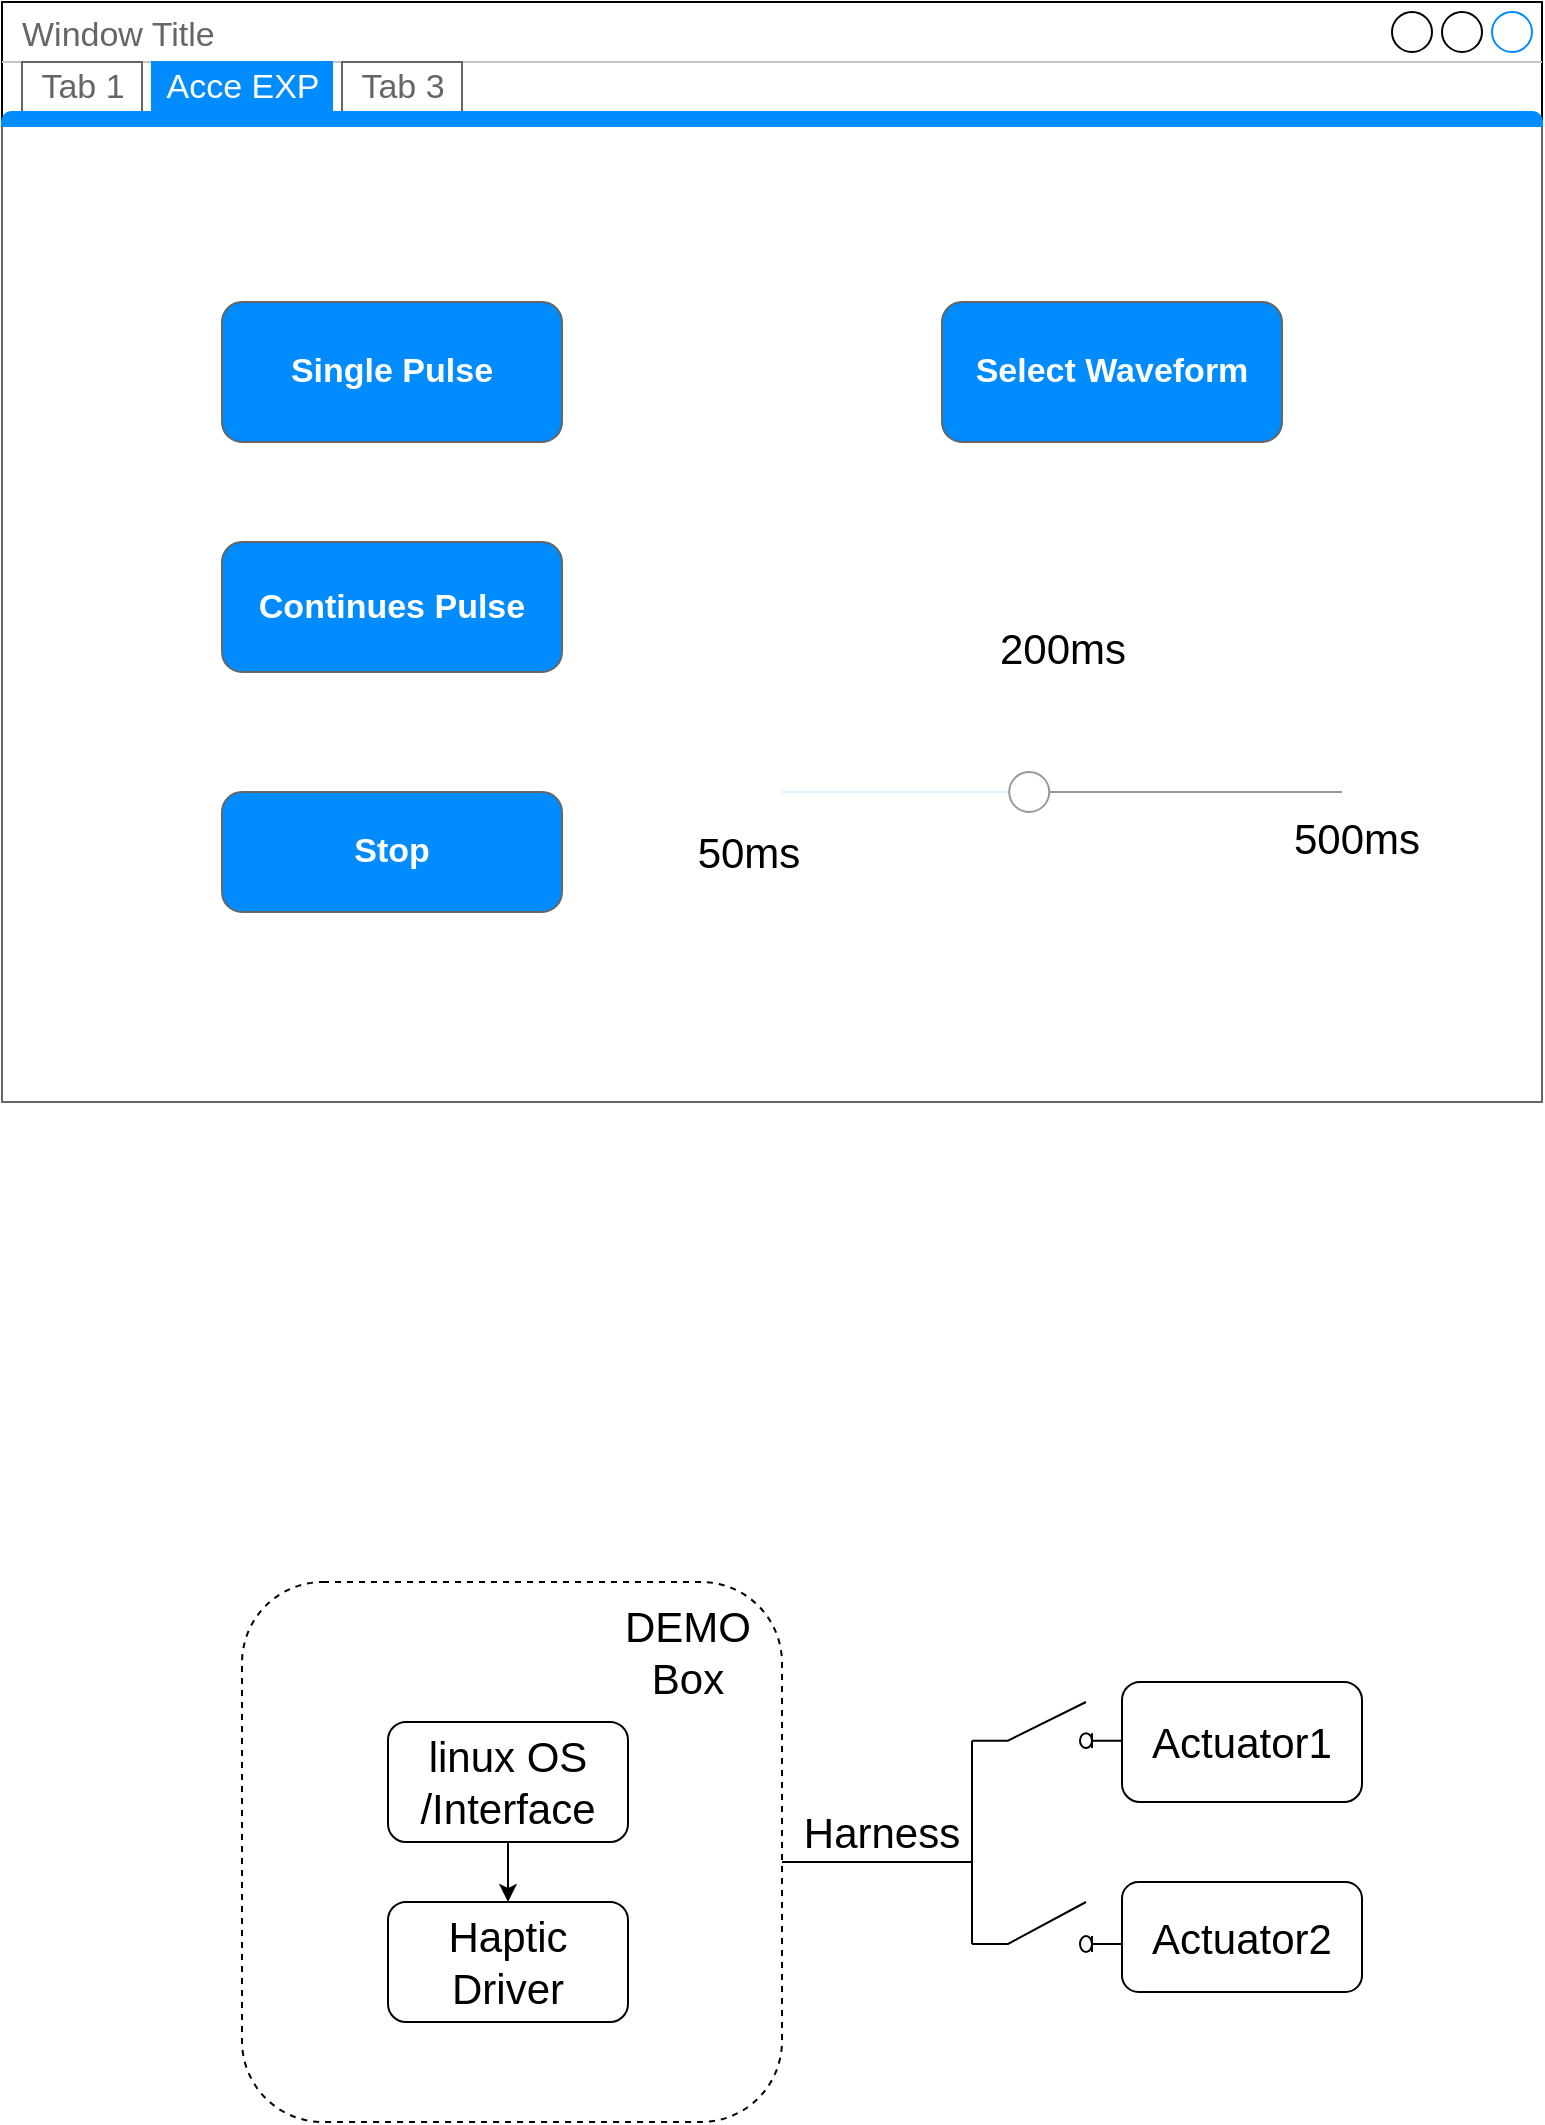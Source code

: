 <mxfile version="20.3.6" type="github">
  <diagram name="Page-1" id="f1b7ffb7-ca1e-a977-7cf5-a751b3c06c05">
    <mxGraphModel dx="981" dy="1655" grid="1" gridSize="10" guides="1" tooltips="1" connect="1" arrows="1" fold="1" page="1" pageScale="1" pageWidth="826" pageHeight="1169" background="none" math="0" shadow="0">
      <root>
        <mxCell id="0" />
        <mxCell id="1" parent="0" />
        <mxCell id="OzMhM7lSO2n6kDQg1XAX-23" value="" style="rounded=1;whiteSpace=wrap;html=1;fontSize=21;dashed=1;" vertex="1" parent="1">
          <mxGeometry x="160" y="610" width="270" height="270" as="geometry" />
        </mxCell>
        <mxCell id="mqJjcbdvvd5civ246C5x-61" value="Window Title" style="strokeWidth=1;shadow=0;dashed=0;align=center;html=1;shape=mxgraph.mockup.containers.window;align=left;verticalAlign=top;spacingLeft=8;strokeColor2=#008cff;strokeColor3=#c4c4c4;fontColor=#666666;mainText=;fontSize=17;labelBackgroundColor=none;" parent="1" vertex="1">
          <mxGeometry x="40" y="-180" width="770" height="550" as="geometry" />
        </mxCell>
        <mxCell id="mqJjcbdvvd5civ246C5x-62" value="" style="strokeWidth=1;shadow=0;dashed=0;align=center;html=1;shape=mxgraph.mockup.containers.marginRect2;rectMarginTop=32;strokeColor=#666666;gradientColor=none;" parent="1" vertex="1">
          <mxGeometry x="40" y="-150" width="770" height="520" as="geometry" />
        </mxCell>
        <mxCell id="mqJjcbdvvd5civ246C5x-63" value="Tab 1" style="strokeColor=inherit;fillColor=inherit;gradientColor=inherit;strokeWidth=1;shadow=0;dashed=0;align=center;html=1;shape=mxgraph.mockup.containers.rrect;rSize=0;fontSize=17;fontColor=#666666;gradientColor=none;" parent="mqJjcbdvvd5civ246C5x-62" vertex="1">
          <mxGeometry width="60" height="25" relative="1" as="geometry">
            <mxPoint x="10" as="offset" />
          </mxGeometry>
        </mxCell>
        <mxCell id="mqJjcbdvvd5civ246C5x-64" value="Acce EXP" style="strokeWidth=1;shadow=0;dashed=0;align=center;html=1;shape=mxgraph.mockup.containers.rrect;rSize=0;fontSize=17;fontColor=#ffffff;strokeColor=#008cff;fillColor=#008cff;" parent="mqJjcbdvvd5civ246C5x-62" vertex="1">
          <mxGeometry width="90" height="25" relative="1" as="geometry">
            <mxPoint x="75" as="offset" />
          </mxGeometry>
        </mxCell>
        <mxCell id="mqJjcbdvvd5civ246C5x-65" value="Tab 3" style="strokeColor=inherit;fillColor=inherit;gradientColor=inherit;strokeWidth=1;shadow=0;dashed=0;align=center;html=1;shape=mxgraph.mockup.containers.rrect;rSize=0;fontSize=17;fontColor=#666666;gradientColor=none;" parent="mqJjcbdvvd5civ246C5x-62" vertex="1">
          <mxGeometry width="60" height="25" relative="1" as="geometry">
            <mxPoint x="170" as="offset" />
          </mxGeometry>
        </mxCell>
        <mxCell id="mqJjcbdvvd5civ246C5x-66" value="" style="strokeWidth=1;shadow=0;dashed=0;align=center;html=1;shape=mxgraph.mockup.containers.topButton;rSize=5;strokeColor=#008cff;fillColor=#008cff;gradientColor=none;resizeWidth=1;movable=0;deletable=1;" parent="mqJjcbdvvd5civ246C5x-62" vertex="1">
          <mxGeometry width="770" height="7" relative="1" as="geometry">
            <mxPoint y="25" as="offset" />
          </mxGeometry>
        </mxCell>
        <mxCell id="mqJjcbdvvd5civ246C5x-77" value="Select Waveform" style="strokeWidth=1;shadow=0;dashed=0;align=center;html=1;shape=mxgraph.mockup.buttons.button;strokeColor=#666666;fontColor=#ffffff;mainText=;buttonStyle=round;fontSize=17;fontStyle=1;fillColor=#008cff;whiteSpace=wrap;" parent="mqJjcbdvvd5civ246C5x-62" vertex="1">
          <mxGeometry x="470" y="120" width="170" height="70" as="geometry" />
        </mxCell>
        <mxCell id="OzMhM7lSO2n6kDQg1XAX-1" value="Single Pulse" style="strokeWidth=1;shadow=0;dashed=0;align=center;html=1;shape=mxgraph.mockup.buttons.button;strokeColor=#666666;fontColor=#ffffff;mainText=;buttonStyle=round;fontSize=17;fontStyle=1;fillColor=#008cff;whiteSpace=wrap;" vertex="1" parent="mqJjcbdvvd5civ246C5x-62">
          <mxGeometry x="110" y="120" width="170" height="70" as="geometry" />
        </mxCell>
        <mxCell id="OzMhM7lSO2n6kDQg1XAX-2" value="Continues Pulse" style="strokeWidth=1;shadow=0;dashed=0;align=center;html=1;shape=mxgraph.mockup.buttons.button;strokeColor=#666666;fontColor=#ffffff;mainText=;buttonStyle=round;fontSize=17;fontStyle=1;fillColor=#008cff;whiteSpace=wrap;" vertex="1" parent="mqJjcbdvvd5civ246C5x-62">
          <mxGeometry x="110" y="240" width="170" height="65" as="geometry" />
        </mxCell>
        <mxCell id="OzMhM7lSO2n6kDQg1XAX-3" value="Stop" style="strokeWidth=1;shadow=0;dashed=0;align=center;html=1;shape=mxgraph.mockup.buttons.button;strokeColor=#666666;fontColor=#ffffff;mainText=;buttonStyle=round;fontSize=17;fontStyle=1;fillColor=#008cff;whiteSpace=wrap;" vertex="1" parent="mqJjcbdvvd5civ246C5x-62">
          <mxGeometry x="110" y="365" width="170" height="60" as="geometry" />
        </mxCell>
        <mxCell id="OzMhM7lSO2n6kDQg1XAX-4" value="" style="verticalLabelPosition=bottom;shadow=0;dashed=0;align=center;html=1;verticalAlign=top;strokeWidth=1;shape=mxgraph.mockup.forms.horSlider;strokeColor=#999999;sliderStyle=basic;sliderPos=43.929;handleStyle=circle;fillColor2=#ddeeff;" vertex="1" parent="mqJjcbdvvd5civ246C5x-62">
          <mxGeometry x="390" y="350" width="280" height="30" as="geometry" />
        </mxCell>
        <mxCell id="OzMhM7lSO2n6kDQg1XAX-5" value="&lt;font style=&quot;font-size: 21px;&quot;&gt;200ms&lt;/font&gt;" style="text;html=1;strokeColor=none;fillColor=none;align=center;verticalAlign=middle;whiteSpace=wrap;rounded=0;" vertex="1" parent="mqJjcbdvvd5civ246C5x-62">
          <mxGeometry x="492.5" y="270" width="75" height="45" as="geometry" />
        </mxCell>
        <mxCell id="OzMhM7lSO2n6kDQg1XAX-6" value="&lt;font style=&quot;font-size: 21px;&quot;&gt;50ms&lt;/font&gt;" style="text;html=1;strokeColor=none;fillColor=none;align=center;verticalAlign=middle;whiteSpace=wrap;rounded=0;" vertex="1" parent="mqJjcbdvvd5civ246C5x-62">
          <mxGeometry x="336" y="372.5" width="75" height="45" as="geometry" />
        </mxCell>
        <mxCell id="OzMhM7lSO2n6kDQg1XAX-7" value="&lt;font style=&quot;font-size: 21px;&quot;&gt;500ms&lt;/font&gt;" style="text;html=1;strokeColor=none;fillColor=none;align=center;verticalAlign=middle;whiteSpace=wrap;rounded=0;" vertex="1" parent="mqJjcbdvvd5civ246C5x-62">
          <mxGeometry x="640" y="365" width="75" height="45" as="geometry" />
        </mxCell>
        <mxCell id="OzMhM7lSO2n6kDQg1XAX-8" value="Haptic Driver" style="rounded=1;whiteSpace=wrap;html=1;fontSize=21;" vertex="1" parent="1">
          <mxGeometry x="233" y="770" width="120" height="60" as="geometry" />
        </mxCell>
        <mxCell id="OzMhM7lSO2n6kDQg1XAX-9" value="Actuator1" style="rounded=1;whiteSpace=wrap;html=1;fontSize=21;" vertex="1" parent="1">
          <mxGeometry x="600" y="660" width="120" height="60" as="geometry" />
        </mxCell>
        <mxCell id="OzMhM7lSO2n6kDQg1XAX-22" style="edgeStyle=none;rounded=0;orthogonalLoop=1;jettySize=auto;html=1;entryX=0.5;entryY=0;entryDx=0;entryDy=0;fontSize=21;" edge="1" parent="1" source="OzMhM7lSO2n6kDQg1XAX-10" target="OzMhM7lSO2n6kDQg1XAX-8">
          <mxGeometry relative="1" as="geometry" />
        </mxCell>
        <mxCell id="OzMhM7lSO2n6kDQg1XAX-10" value="linux OS /Interface" style="rounded=1;whiteSpace=wrap;html=1;fontSize=21;" vertex="1" parent="1">
          <mxGeometry x="233" y="680" width="120" height="60" as="geometry" />
        </mxCell>
        <mxCell id="OzMhM7lSO2n6kDQg1XAX-11" value="Actuator2" style="rounded=1;whiteSpace=wrap;html=1;fontSize=21;" vertex="1" parent="1">
          <mxGeometry x="600" y="760" width="120" height="55" as="geometry" />
        </mxCell>
        <mxCell id="OzMhM7lSO2n6kDQg1XAX-13" value="" style="shape=mxgraph.electrical.electro-mechanical.switchDisconnector;aspect=fixed;elSwitchState=off;fontSize=21;" vertex="1" parent="1">
          <mxGeometry x="525" y="670" width="75" height="23" as="geometry" />
        </mxCell>
        <mxCell id="OzMhM7lSO2n6kDQg1XAX-14" value="" style="shape=mxgraph.electrical.electro-mechanical.switchDisconnector;aspect=fixed;elSwitchState=off;fontSize=21;" vertex="1" parent="1">
          <mxGeometry x="525" y="770" width="75" height="25" as="geometry" />
        </mxCell>
        <mxCell id="OzMhM7lSO2n6kDQg1XAX-20" value="" style="endArrow=none;html=1;rounded=0;fontSize=21;entryX=0;entryY=0.84;entryDx=0;entryDy=0;" edge="1" parent="1" target="OzMhM7lSO2n6kDQg1XAX-13">
          <mxGeometry width="50" height="50" relative="1" as="geometry">
            <mxPoint x="430" y="750" as="sourcePoint" />
            <mxPoint x="500" y="690" as="targetPoint" />
            <Array as="points">
              <mxPoint x="525" y="750" />
            </Array>
          </mxGeometry>
        </mxCell>
        <mxCell id="OzMhM7lSO2n6kDQg1XAX-21" value="" style="endArrow=none;html=1;rounded=0;fontSize=21;exitX=0;exitY=0.84;exitDx=0;exitDy=0;" edge="1" parent="1" source="OzMhM7lSO2n6kDQg1XAX-14">
          <mxGeometry width="50" height="50" relative="1" as="geometry">
            <mxPoint x="540" y="770" as="sourcePoint" />
            <mxPoint x="525" y="750" as="targetPoint" />
          </mxGeometry>
        </mxCell>
        <mxCell id="OzMhM7lSO2n6kDQg1XAX-26" value="DEMO Box" style="text;html=1;strokeColor=none;fillColor=none;align=center;verticalAlign=middle;whiteSpace=wrap;rounded=0;dashed=1;fontSize=21;" vertex="1" parent="1">
          <mxGeometry x="353" y="630" width="60" height="30" as="geometry" />
        </mxCell>
        <mxCell id="OzMhM7lSO2n6kDQg1XAX-27" value="Harness" style="text;html=1;strokeColor=none;fillColor=none;align=center;verticalAlign=middle;whiteSpace=wrap;rounded=0;dashed=1;fontSize=21;" vertex="1" parent="1">
          <mxGeometry x="450" y="720" width="60" height="30" as="geometry" />
        </mxCell>
      </root>
    </mxGraphModel>
  </diagram>
</mxfile>
